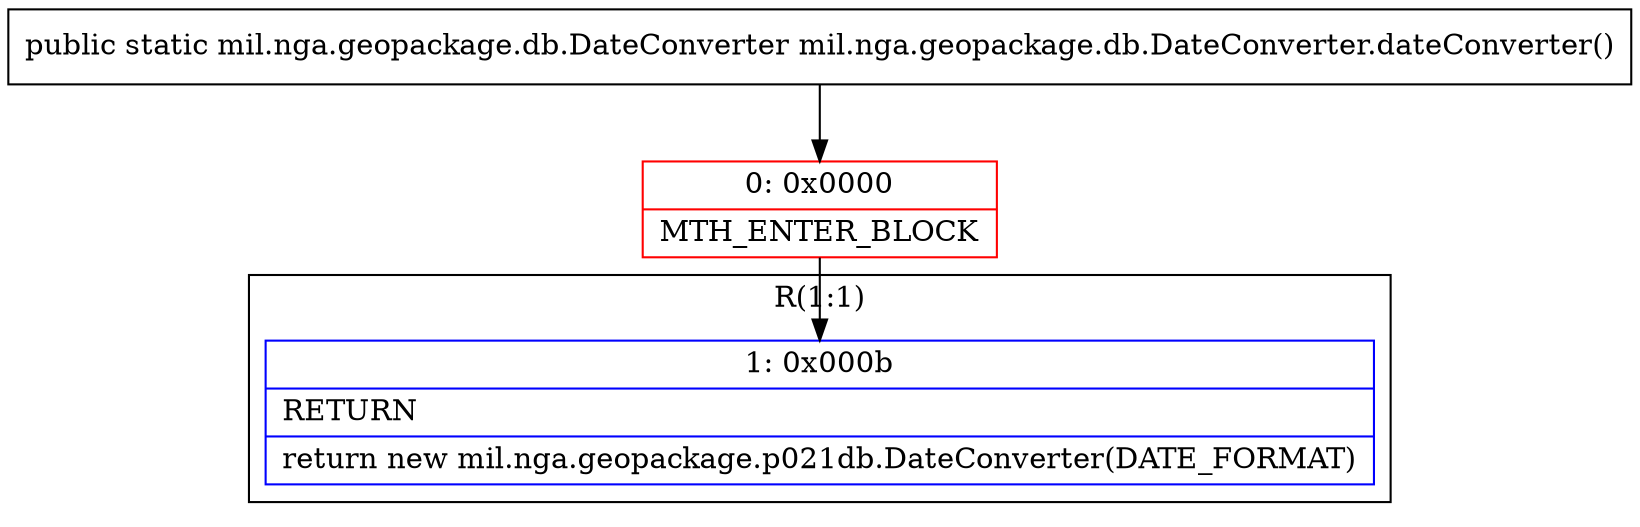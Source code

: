 digraph "CFG formil.nga.geopackage.db.DateConverter.dateConverter()Lmil\/nga\/geopackage\/db\/DateConverter;" {
subgraph cluster_Region_528752714 {
label = "R(1:1)";
node [shape=record,color=blue];
Node_1 [shape=record,label="{1\:\ 0x000b|RETURN\l|return new mil.nga.geopackage.p021db.DateConverter(DATE_FORMAT)\l}"];
}
Node_0 [shape=record,color=red,label="{0\:\ 0x0000|MTH_ENTER_BLOCK\l}"];
MethodNode[shape=record,label="{public static mil.nga.geopackage.db.DateConverter mil.nga.geopackage.db.DateConverter.dateConverter() }"];
MethodNode -> Node_0;
Node_0 -> Node_1;
}

